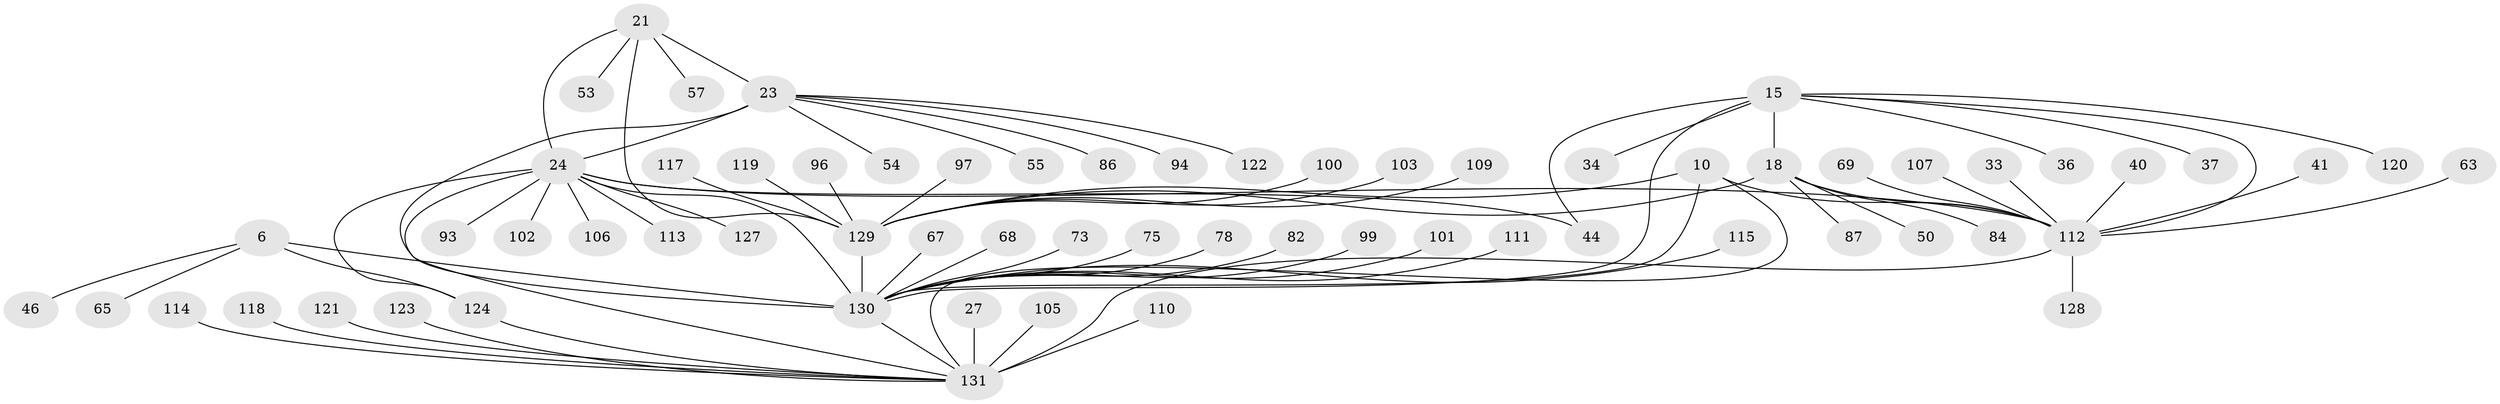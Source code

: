 // original degree distribution, {10: 0.030534351145038167, 6: 0.015267175572519083, 13: 0.007633587786259542, 8: 0.04580152671755725, 12: 0.007633587786259542, 9: 0.03816793893129771, 7: 0.030534351145038167, 11: 0.022900763358778626, 16: 0.007633587786259542, 5: 0.030534351145038167, 1: 0.5572519083969466, 2: 0.16793893129770993, 3: 0.030534351145038167, 4: 0.007633587786259542}
// Generated by graph-tools (version 1.1) at 2025/55/03/09/25 04:55:32]
// undirected, 65 vertices, 78 edges
graph export_dot {
graph [start="1"]
  node [color=gray90,style=filled];
  6 [super="+3"];
  10 [super="+9"];
  15 [super="+13"];
  18 [super="+16"];
  21 [super="+20"];
  23 [super="+22"];
  24 [super="+19"];
  27 [super="+25"];
  33;
  34;
  36;
  37;
  40 [super="+35"];
  41;
  44;
  46;
  50;
  53;
  54;
  55;
  57;
  63;
  65 [super="+43"];
  67;
  68;
  69;
  73;
  75;
  78 [super="+74"];
  82;
  84;
  86 [super="+79"];
  87;
  93;
  94;
  96 [super="+91"];
  97;
  99 [super="+81"];
  100;
  101;
  102 [super="+58"];
  103;
  105;
  106;
  107;
  109 [super="+104"];
  110;
  111;
  112 [super="+17+61+31"];
  113;
  114;
  115;
  117;
  118 [super="+80"];
  119;
  120;
  121;
  122 [super="+66"];
  123;
  124 [super="+71+108"];
  127;
  128;
  129 [super="+56+12+38+70+76+77+85+88+90"];
  130 [super="+83+5+2+95+126+59+89+39+47+49+64"];
  131 [super="+30+42+62+72+92"];
  6 -- 46;
  6 -- 124 [weight=2];
  6 -- 65;
  6 -- 130 [weight=8];
  10 -- 112;
  10 -- 130;
  10 -- 129 [weight=8];
  10 -- 131;
  15 -- 18 [weight=4];
  15 -- 34;
  15 -- 37;
  15 -- 44;
  15 -- 120;
  15 -- 36;
  15 -- 130 [weight=2];
  15 -- 112 [weight=4];
  18 -- 50;
  18 -- 84;
  18 -- 87;
  18 -- 112 [weight=4];
  18 -- 129;
  21 -- 23 [weight=4];
  21 -- 24 [weight=4];
  21 -- 53;
  21 -- 57;
  21 -- 129;
  23 -- 24 [weight=4];
  23 -- 55;
  23 -- 94;
  23 -- 54;
  23 -- 122;
  23 -- 86;
  23 -- 130;
  24 -- 106;
  24 -- 44;
  24 -- 112 [weight=3];
  24 -- 113;
  24 -- 93;
  24 -- 127;
  24 -- 124 [weight=2];
  24 -- 130 [weight=3];
  24 -- 102;
  24 -- 131;
  27 -- 131 [weight=8];
  33 -- 112;
  40 -- 112;
  41 -- 112;
  63 -- 112;
  67 -- 130;
  68 -- 130;
  69 -- 112;
  73 -- 130;
  75 -- 130;
  78 -- 130;
  82 -- 130;
  96 -- 129;
  97 -- 129;
  99 -- 130;
  100 -- 129;
  101 -- 130;
  103 -- 129;
  105 -- 131;
  107 -- 112;
  109 -- 129;
  110 -- 131;
  111 -- 130;
  112 -- 128;
  112 -- 131;
  114 -- 131;
  115 -- 130;
  117 -- 129;
  118 -- 131;
  119 -- 129;
  121 -- 131;
  123 -- 131;
  124 -- 131;
  129 -- 130;
  130 -- 131 [weight=2];
}
